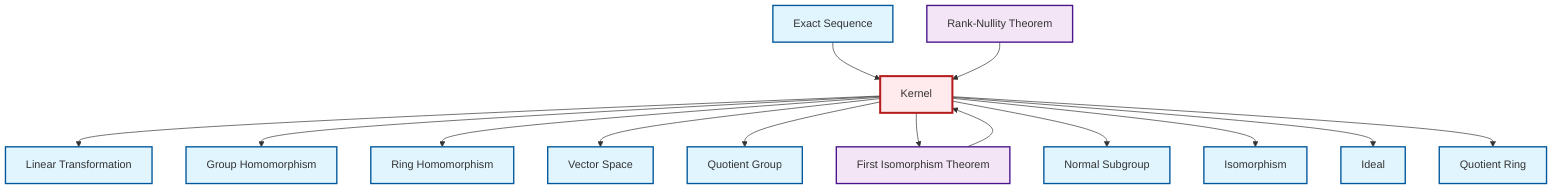 graph TD
    classDef definition fill:#e1f5fe,stroke:#01579b,stroke-width:2px
    classDef theorem fill:#f3e5f5,stroke:#4a148c,stroke-width:2px
    classDef axiom fill:#fff3e0,stroke:#e65100,stroke-width:2px
    classDef example fill:#e8f5e9,stroke:#1b5e20,stroke-width:2px
    classDef current fill:#ffebee,stroke:#b71c1c,stroke-width:3px
    def-normal-subgroup["Normal Subgroup"]:::definition
    thm-rank-nullity["Rank-Nullity Theorem"]:::theorem
    def-homomorphism["Group Homomorphism"]:::definition
    def-quotient-group["Quotient Group"]:::definition
    thm-first-isomorphism["First Isomorphism Theorem"]:::theorem
    def-ring-homomorphism["Ring Homomorphism"]:::definition
    def-linear-transformation["Linear Transformation"]:::definition
    def-ideal["Ideal"]:::definition
    def-vector-space["Vector Space"]:::definition
    def-kernel["Kernel"]:::definition
    def-quotient-ring["Quotient Ring"]:::definition
    def-exact-sequence["Exact Sequence"]:::definition
    def-isomorphism["Isomorphism"]:::definition
    def-kernel --> def-linear-transformation
    def-kernel --> def-homomorphism
    def-kernel --> def-ring-homomorphism
    def-kernel --> def-vector-space
    def-exact-sequence --> def-kernel
    def-kernel --> def-quotient-group
    thm-first-isomorphism --> def-kernel
    def-kernel --> thm-first-isomorphism
    thm-rank-nullity --> def-kernel
    def-kernel --> def-normal-subgroup
    def-kernel --> def-isomorphism
    def-kernel --> def-ideal
    def-kernel --> def-quotient-ring
    class def-kernel current